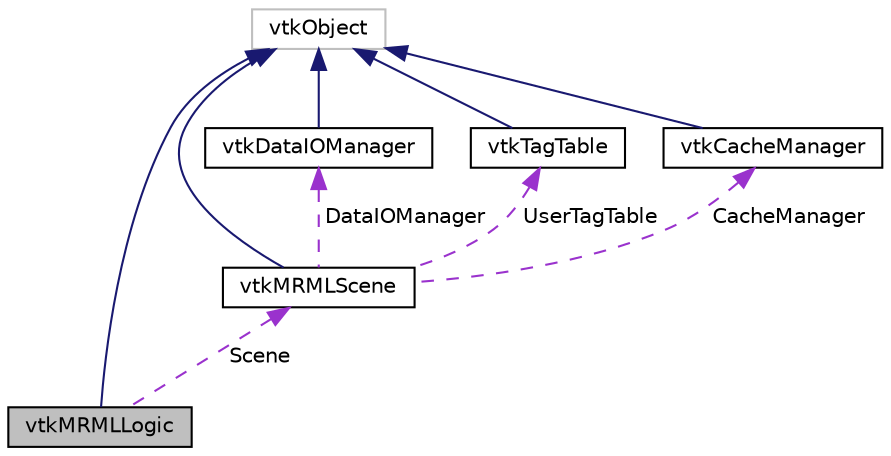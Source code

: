 digraph "vtkMRMLLogic"
{
  bgcolor="transparent";
  edge [fontname="Helvetica",fontsize="10",labelfontname="Helvetica",labelfontsize="10"];
  node [fontname="Helvetica",fontsize="10",shape=record];
  Node2 [label="vtkMRMLLogic",height=0.2,width=0.4,color="black", fillcolor="grey75", style="filled", fontcolor="black"];
  Node3 -> Node2 [dir="back",color="midnightblue",fontsize="10",style="solid",fontname="Helvetica"];
  Node3 [label="vtkObject",height=0.2,width=0.4,color="grey75"];
  Node4 -> Node2 [dir="back",color="darkorchid3",fontsize="10",style="dashed",label=" Scene" ,fontname="Helvetica"];
  Node4 [label="vtkMRMLScene",height=0.2,width=0.4,color="black",URL="$classvtkMRMLScene.html",tooltip="A set of MRML Nodes that supports serialization and undo/redo. "];
  Node3 -> Node4 [dir="back",color="midnightblue",fontsize="10",style="solid",fontname="Helvetica"];
  Node5 -> Node4 [dir="back",color="darkorchid3",fontsize="10",style="dashed",label=" DataIOManager" ,fontname="Helvetica"];
  Node5 [label="vtkDataIOManager",height=0.2,width=0.4,color="black",URL="$classvtkDataIOManager.html"];
  Node3 -> Node5 [dir="back",color="midnightblue",fontsize="10",style="solid",fontname="Helvetica"];
  Node6 -> Node4 [dir="back",color="darkorchid3",fontsize="10",style="dashed",label=" UserTagTable" ,fontname="Helvetica"];
  Node6 [label="vtkTagTable",height=0.2,width=0.4,color="black",URL="$classvtkTagTable.html"];
  Node3 -> Node6 [dir="back",color="midnightblue",fontsize="10",style="solid",fontname="Helvetica"];
  Node7 -> Node4 [dir="back",color="darkorchid3",fontsize="10",style="dashed",label=" CacheManager" ,fontname="Helvetica"];
  Node7 [label="vtkCacheManager",height=0.2,width=0.4,color="black",URL="$classvtkCacheManager.html"];
  Node3 -> Node7 [dir="back",color="midnightblue",fontsize="10",style="solid",fontname="Helvetica"];
}
